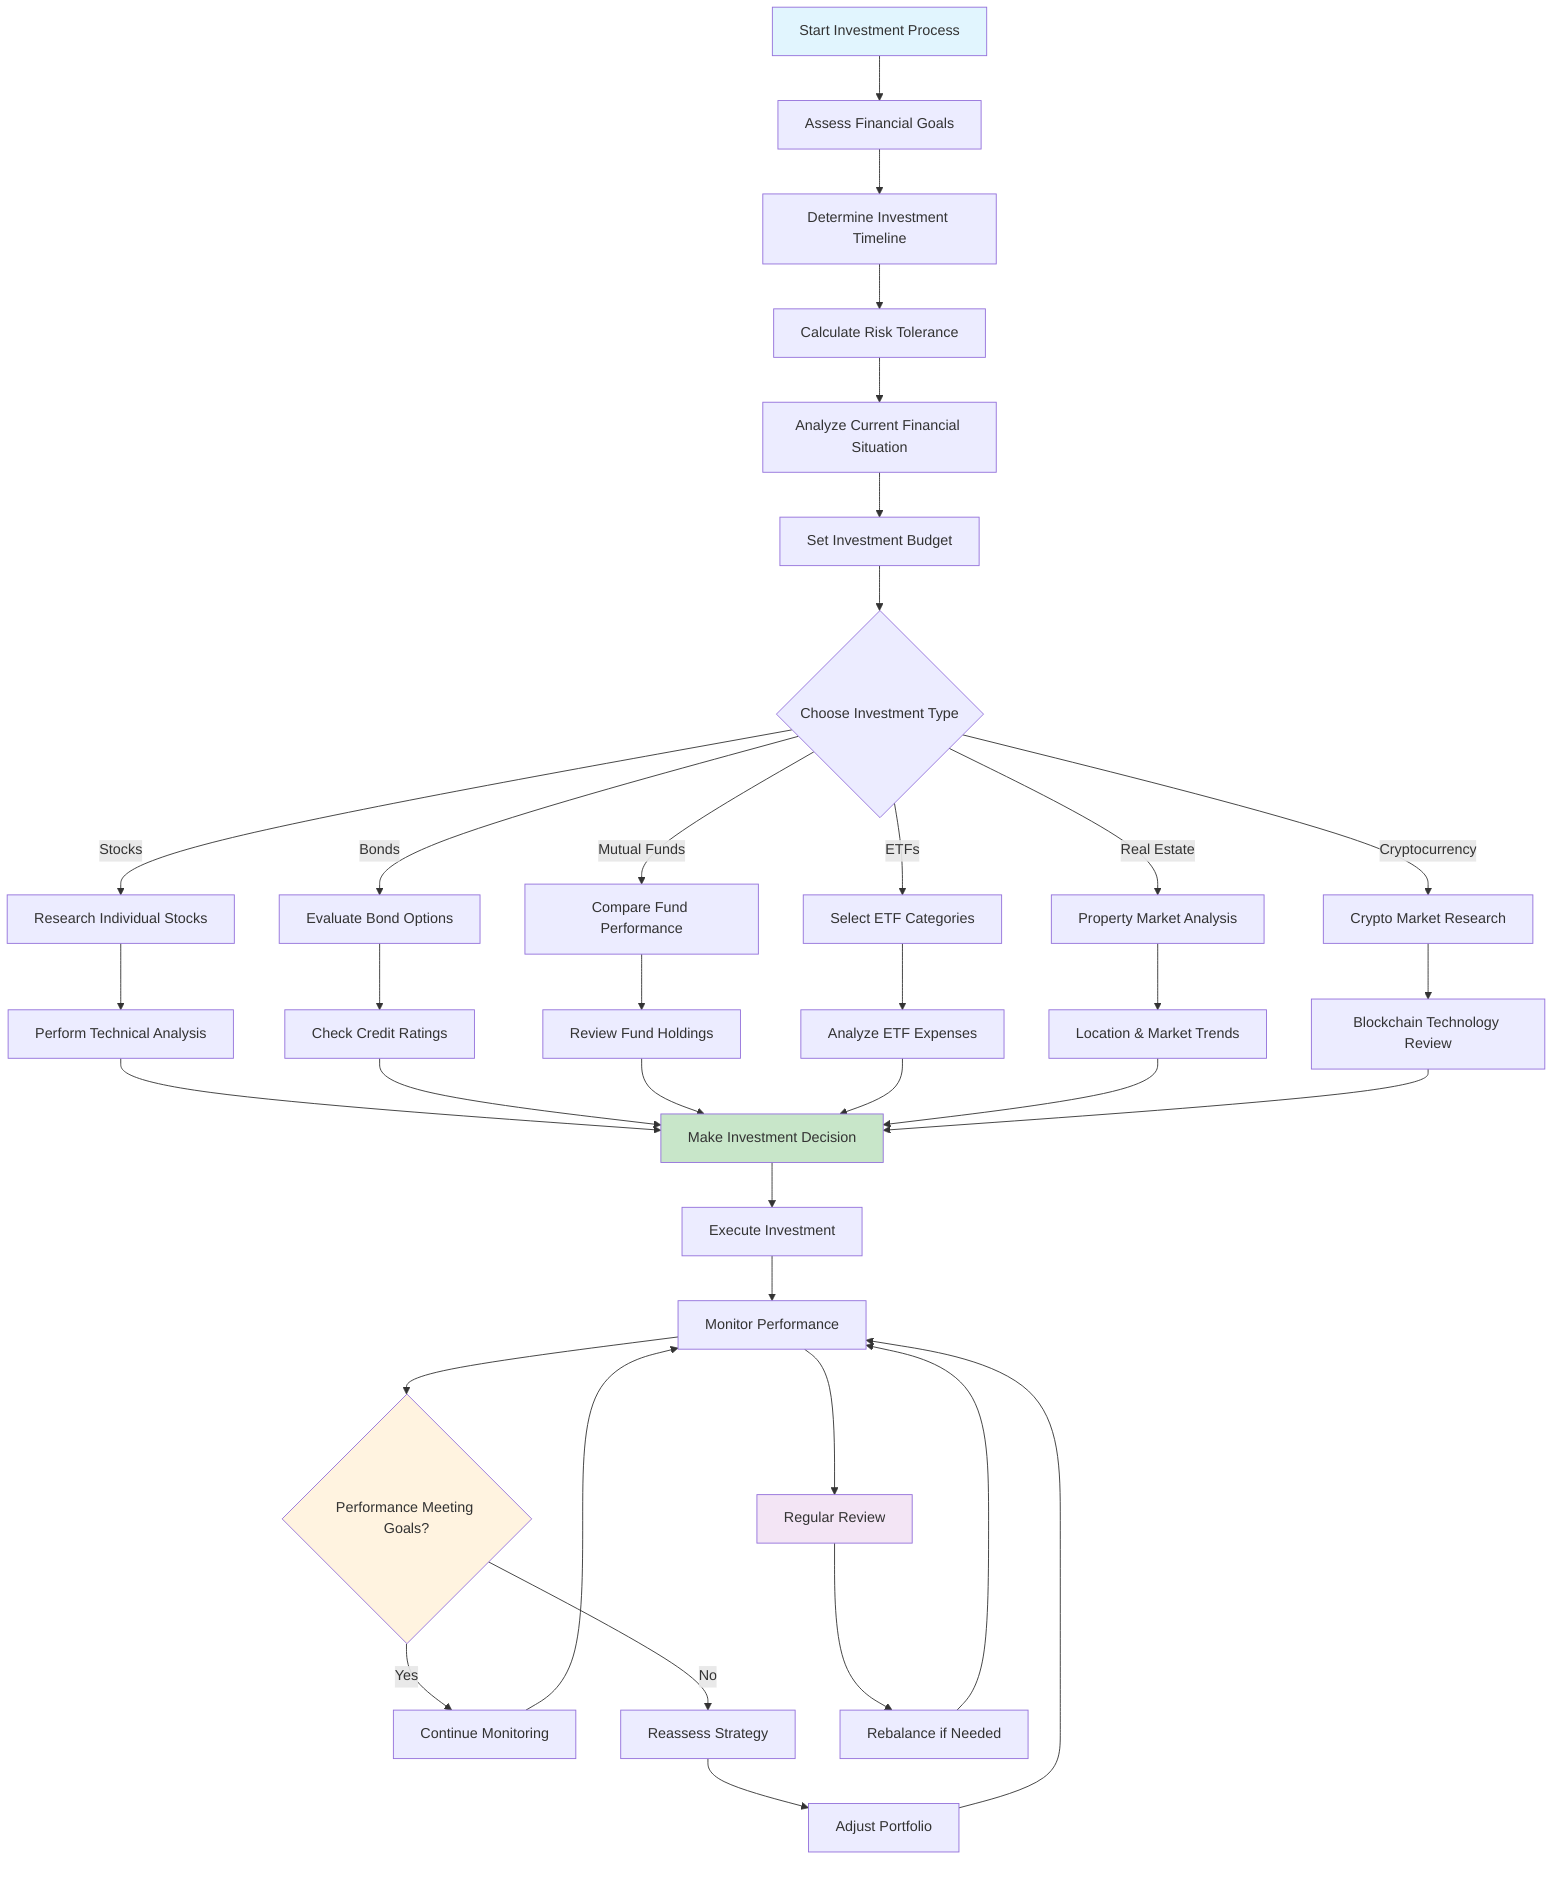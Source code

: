 graph TD
    A[Start Investment Process] --> B[Assess Financial Goals]
    B --> C[Determine Investment Timeline]
    C --> D[Calculate Risk Tolerance]
    D --> E[Analyze Current Financial Situation]
    E --> F[Set Investment Budget]
    F --> G{Choose Investment Type}
    
    G -->|Stocks| H[Research Individual Stocks]
    G -->|Bonds| I[Evaluate Bond Options]
    G -->|Mutual Funds| J[Compare Fund Performance]
    G -->|ETFs| K[Select ETF Categories]
    G -->|Real Estate| L[Property Market Analysis]
    G -->|Cryptocurrency| M[Crypto Market Research]
    
    H --> N[Perform Technical Analysis]
    I --> O[Check Credit Ratings]
    J --> P[Review Fund Holdings]
    K --> Q[Analyze ETF Expenses]
    L --> R[Location & Market Trends]
    M --> S[Blockchain Technology Review]
    
    N --> T[Make Investment Decision]
    O --> T
    P --> T
    Q --> T
    R --> T
    S --> T
    
    T --> U[Execute Investment]
    U --> V[Monitor Performance]
    V --> W{Performance Meeting Goals?}
    W -->|Yes| X[Continue Monitoring]
    W -->|No| Y[Reassess Strategy]
    X --> V
    Y --> Z[Adjust Portfolio]
    Z --> V
    
    V --> AA[Regular Review]
    AA --> BB[Rebalance if Needed]
    BB --> V
    
    style A fill:#e1f5fe
    style T fill:#c8e6c9
    style W fill:#fff3e0
    style AA fill:#f3e5f5